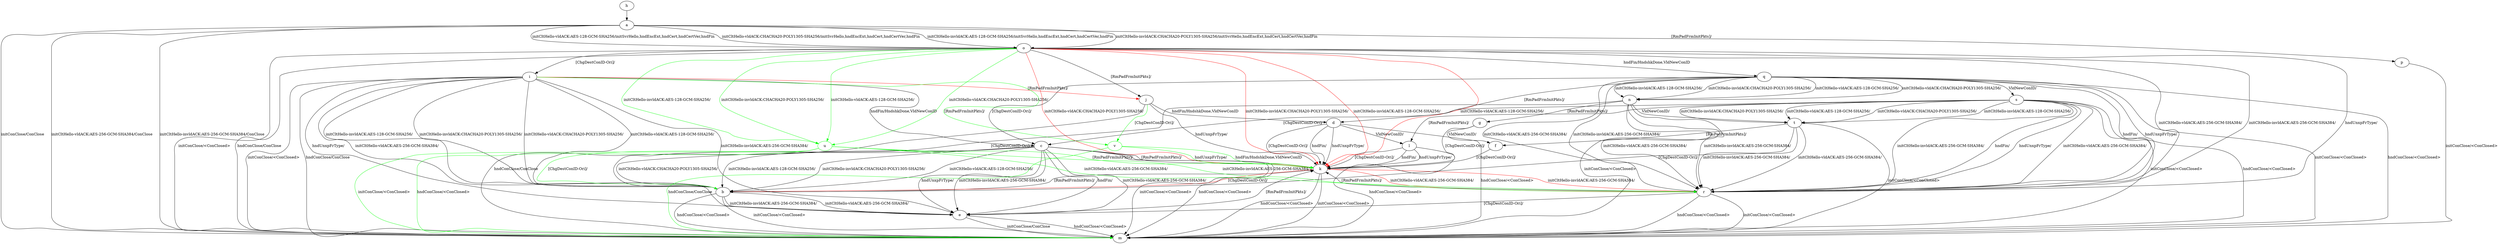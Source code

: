 digraph "" {
	a -> m	[key=0,
		label="initConClose/ConClose "];
	a -> m	[key=1,
		label="initCltHello-vldACK:AES-256-GCM-SHA384/ConClose "];
	a -> m	[key=2,
		label="initCltHello-invldACK:AES-256-GCM-SHA384/ConClose "];
	a -> o	[key=0,
		label="initCltHello-vldACK:AES-128-GCM-SHA256/initSvrHello,hndEncExt,hndCert,hndCertVer,hndFin "];
	a -> o	[key=1,
		label="initCltHello-vldACK:CHACHA20-POLY1305-SHA256/initSvrHello,hndEncExt,hndCert,hndCertVer,hndFin "];
	a -> o	[key=2,
		label="initCltHello-invldACK:AES-128-GCM-SHA256/initSvrHello,hndEncExt,hndCert,hndCertVer,hndFin "];
	a -> o	[key=3,
		label="initCltHello-invldACK:CHACHA20-POLY1305-SHA256/initSvrHello,hndEncExt,hndCert,hndCertVer,hndFin "];
	a -> p	[key=0,
		label="[RmPadFrmInitPkts]/ "];
	b -> e	[key=0,
		label="initCltHello-vldACK:AES-256-GCM-SHA384/ "];
	b -> e	[key=1,
		label="initCltHello-invldACK:AES-256-GCM-SHA384/ "];
	b -> k	[key=0,
		label="[RmPadFrmInitPkts]/ "];
	b -> m	[key=0,
		label="initConClose/<ConClosed> "];
	b -> m	[key=1,
		label="hndConClose/<ConClosed> "];
	c -> b	[key=0,
		label="initCltHello-vldACK:AES-128-GCM-SHA256/ "];
	c -> b	[key=1,
		label="initCltHello-vldACK:CHACHA20-POLY1305-SHA256/ "];
	c -> b	[key=2,
		label="initCltHello-invldACK:AES-128-GCM-SHA256/ "];
	c -> b	[key=3,
		label="initCltHello-invldACK:CHACHA20-POLY1305-SHA256/ "];
	c -> e	[key=0,
		label="initCltHello-vldACK:AES-256-GCM-SHA384/ "];
	c -> e	[key=1,
		label="initCltHello-invldACK:AES-256-GCM-SHA384/ "];
	c -> e	[key=2,
		label="hndFin/ "];
	c -> e	[key=3,
		label="hndUnxpFrType/ "];
	c -> k	[key=0,
		label="[RmPadFrmInitPkts]/ "];
	c -> m	[key=0,
		label="initConClose/<ConClosed> "];
	c -> m	[key=1,
		label="hndConClose/<ConClosed> "];
	d -> k	[key=0,
		label="hndFin/ "];
	d -> k	[key=1,
		label="hndUnxpFrType/ "];
	d -> k	[key=2,
		label="[ChgDestConID-Ori]/ "];
	d -> l	[key=0,
		label="VldNewConID/ "];
	d -> m	[key=0,
		label="hndConClose/<ConClosed> "];
	e -> k	[key=0,
		label="[RmPadFrmInitPkts]/ "];
	e -> m	[key=0,
		label="initConClose/ConClose "];
	e -> m	[key=1,
		label="hndConClose/<ConClosed> "];
	f -> k	[key=0,
		label="[ChgDestConID-Ori]/ "];
	g -> f	[key=0,
		label="VldNewConID/ "];
	g -> k	[key=0,
		label="[ChgDestConID-Ori]/ "];
	h -> a	[key=0];
	i -> b	[key=0,
		label="initCltHello-vldACK:AES-128-GCM-SHA256/ "];
	i -> b	[key=1,
		label="initCltHello-vldACK:CHACHA20-POLY1305-SHA256/ "];
	i -> b	[key=2,
		label="initCltHello-invldACK:AES-128-GCM-SHA256/ "];
	i -> b	[key=3,
		label="initCltHello-invldACK:CHACHA20-POLY1305-SHA256/ "];
	i -> c	[key=0,
		label="hndFin/HndshkDone,VldNewConID "];
	i -> e	[key=0,
		label="initCltHello-vldACK:AES-256-GCM-SHA384/ "];
	i -> e	[key=1,
		label="initCltHello-invldACK:AES-256-GCM-SHA384/ "];
	i -> e	[key=2,
		label="hndUnxpFrType/ "];
	i -> j	[key=0,
		color=red,
		label="[RmPadFrmInitPkts]/ "];
	i -> m	[key=0,
		label="initConClose/<ConClosed> "];
	i -> m	[key=1,
		label="hndConClose/ConClose "];
	v	[color=green];
	i -> v	[key=0,
		color=green,
		label="[RmPadFrmInitPkts]/ "];
	j -> d	[key=0,
		label="hndFin/HndshkDone,VldNewConID "];
	j -> k	[key=0,
		label="hndUnxpFrType/ "];
	j -> m	[key=0,
		label="hndConClose/ConClose "];
	j -> v	[key=0,
		color=green,
		label="[ChgDestConID-Ori]/ "];
	k -> b	[key=0,
		color=red,
		label="[ChgDestConID-Ori]/ "];
	k -> m	[key=0,
		label="initConClose/<ConClosed> "];
	k -> m	[key=1,
		label="hndConClose/<ConClosed> "];
	k -> r	[key=0,
		color=red,
		label="initCltHello-vldACK:AES-256-GCM-SHA384/ "];
	k -> r	[key=1,
		color=red,
		label="initCltHello-invldACK:AES-256-GCM-SHA384/ "];
	l -> k	[key=0,
		label="hndFin/ "];
	l -> k	[key=1,
		label="hndUnxpFrType/ "];
	l -> k	[key=2,
		label="[ChgDestConID-Ori]/ "];
	l -> m	[key=0,
		label="hndConClose/<ConClosed> "];
	n -> b	[key=0,
		label="[ChgDestConID-Ori]/ "];
	n -> g	[key=0,
		label="[RmPadFrmInitPkts]/ "];
	n -> m	[key=0,
		label="initConClose/<ConClosed> "];
	n -> r	[key=0,
		label="initCltHello-vldACK:AES-256-GCM-SHA384/ "];
	n -> r	[key=1,
		label="initCltHello-invldACK:AES-256-GCM-SHA384/ "];
	n -> t	[key=0,
		label="VldNewConID/ "];
	o -> i	[key=0,
		label="[ChgDestConID-Ori]/ "];
	o -> j	[key=0,
		label="[RmPadFrmInitPkts]/ "];
	o -> k	[key=0,
		color=red,
		label="initCltHello-vldACK:AES-128-GCM-SHA256/ "];
	o -> k	[key=1,
		color=red,
		label="initCltHello-vldACK:CHACHA20-POLY1305-SHA256/ "];
	o -> k	[key=2,
		color=red,
		label="initCltHello-invldACK:AES-128-GCM-SHA256/ "];
	o -> k	[key=3,
		color=red,
		label="initCltHello-invldACK:CHACHA20-POLY1305-SHA256/ "];
	o -> m	[key=0,
		label="initConClose/<ConClosed> "];
	o -> m	[key=1,
		label="hndConClose/ConClose "];
	o -> q	[key=0,
		label="hndFin/HndshkDone,VldNewConID "];
	o -> r	[key=0,
		label="initCltHello-vldACK:AES-256-GCM-SHA384/ "];
	o -> r	[key=1,
		label="initCltHello-invldACK:AES-256-GCM-SHA384/ "];
	o -> r	[key=2,
		label="hndUnxpFrType/ "];
	u	[color=green];
	o -> u	[key=0,
		color=green,
		label="initCltHello-vldACK:AES-128-GCM-SHA256/ "];
	o -> u	[key=1,
		color=green,
		label="initCltHello-vldACK:CHACHA20-POLY1305-SHA256/ "];
	o -> u	[key=2,
		color=green,
		label="initCltHello-invldACK:AES-128-GCM-SHA256/ "];
	o -> u	[key=3,
		color=green,
		label="initCltHello-invldACK:CHACHA20-POLY1305-SHA256/ "];
	p -> m	[key=0,
		label="initConClose/<ConClosed> "];
	q -> c	[key=0,
		label="[ChgDestConID-Ori]/ "];
	q -> d	[key=0,
		label="[RmPadFrmInitPkts]/ "];
	q -> m	[key=0,
		label="initConClose/<ConClosed> "];
	q -> m	[key=1,
		label="hndConClose/<ConClosed> "];
	q -> n	[key=0,
		label="initCltHello-vldACK:AES-128-GCM-SHA256/ "];
	q -> n	[key=1,
		label="initCltHello-vldACK:CHACHA20-POLY1305-SHA256/ "];
	q -> n	[key=2,
		label="initCltHello-invldACK:AES-128-GCM-SHA256/ "];
	q -> n	[key=3,
		label="initCltHello-invldACK:CHACHA20-POLY1305-SHA256/ "];
	q -> r	[key=0,
		label="initCltHello-vldACK:AES-256-GCM-SHA384/ "];
	q -> r	[key=1,
		label="initCltHello-invldACK:AES-256-GCM-SHA384/ "];
	q -> r	[key=2,
		label="hndFin/ "];
	q -> r	[key=3,
		label="hndUnxpFrType/ "];
	q -> s	[key=0,
		label="VldNewConID/ "];
	r -> e	[key=0,
		label="[ChgDestConID-Ori]/ "];
	r -> k	[key=0,
		label="[RmPadFrmInitPkts]/ "];
	r -> m	[key=0,
		label="initConClose/<ConClosed> "];
	r -> m	[key=1,
		label="hndConClose/<ConClosed> "];
	s -> c	[key=0,
		label="[ChgDestConID-Ori]/ "];
	s -> l	[key=0,
		label="[RmPadFrmInitPkts]/ "];
	s -> m	[key=0,
		label="initConClose/<ConClosed> "];
	s -> m	[key=1,
		label="hndConClose/<ConClosed> "];
	s -> r	[key=0,
		label="initCltHello-vldACK:AES-256-GCM-SHA384/ "];
	s -> r	[key=1,
		label="initCltHello-invldACK:AES-256-GCM-SHA384/ "];
	s -> r	[key=2,
		label="hndFin/ "];
	s -> r	[key=3,
		label="hndUnxpFrType/ "];
	s -> t	[key=0,
		label="initCltHello-vldACK:AES-128-GCM-SHA256/ "];
	s -> t	[key=1,
		label="initCltHello-vldACK:CHACHA20-POLY1305-SHA256/ "];
	s -> t	[key=2,
		label="initCltHello-invldACK:AES-128-GCM-SHA256/ "];
	s -> t	[key=3,
		label="initCltHello-invldACK:CHACHA20-POLY1305-SHA256/ "];
	t -> b	[key=0,
		label="[ChgDestConID-Ori]/ "];
	t -> f	[key=0,
		label="[RmPadFrmInitPkts]/ "];
	t -> m	[key=0,
		label="initConClose/<ConClosed> "];
	t -> r	[key=0,
		label="initCltHello-vldACK:AES-256-GCM-SHA384/ "];
	t -> r	[key=1,
		label="initCltHello-invldACK:AES-256-GCM-SHA384/ "];
	u -> b	[key=0,
		color=green,
		label="[ChgDestConID-Ori]/ "];
	u -> k	[key=0,
		color=green,
		label="[RmPadFrmInitPkts]/ "];
	u -> m	[key=0,
		color=green,
		label="initConClose/<ConClosed> "];
	u -> m	[key=1,
		color=green,
		label="hndConClose/<ConClosed> "];
	u -> r	[key=0,
		color=green,
		label="initCltHello-vldACK:AES-256-GCM-SHA384/ "];
	u -> r	[key=1,
		color=green,
		label="initCltHello-invldACK:AES-256-GCM-SHA384/ "];
	v -> k	[key=0,
		color=green,
		label="hndFin/HndshkDone,VldNewConID "];
	v -> k	[key=1,
		color=green,
		label="hndUnxpFrType/ "];
	v -> m	[key=0,
		color=green,
		label="hndConClose/ConClose "];
}
